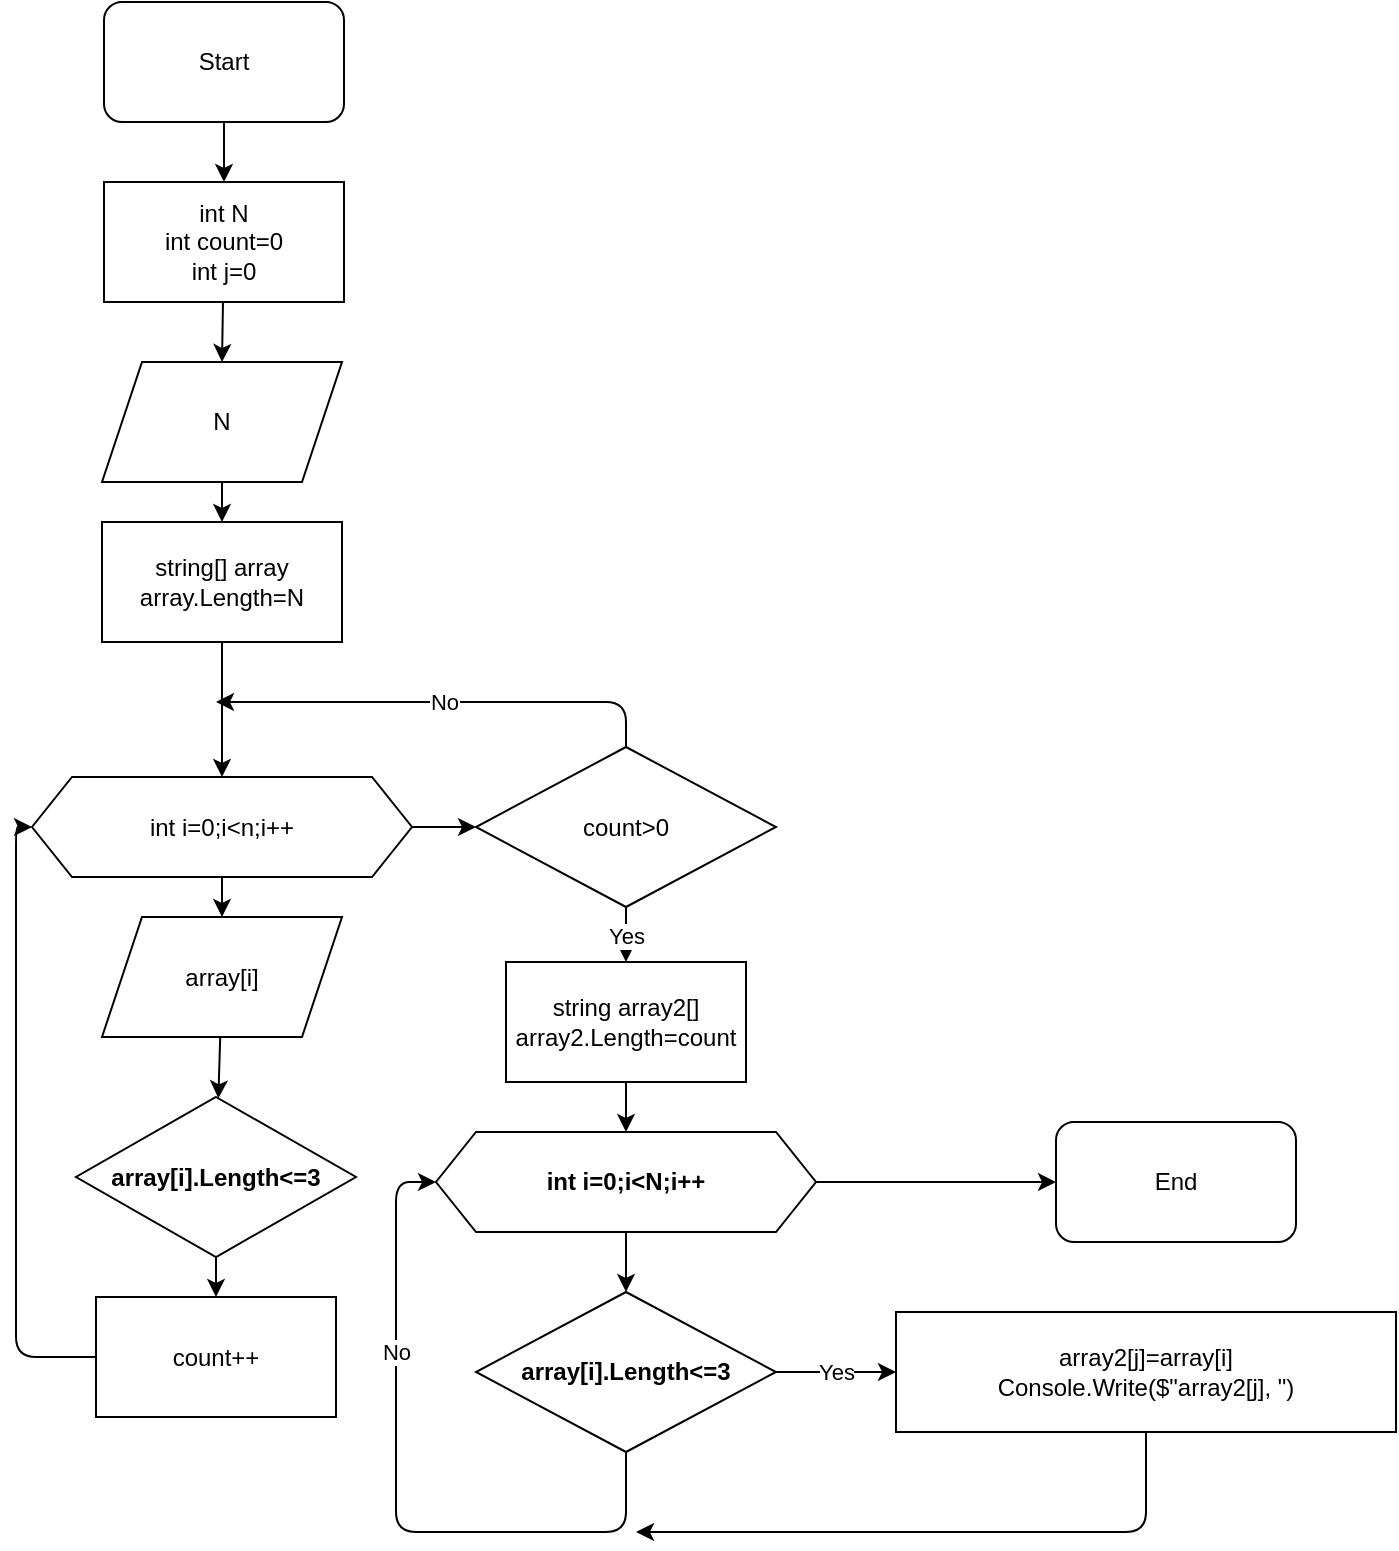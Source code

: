 <mxfile>
    <diagram id="Oowfmn904zcUlgEmbjFO" name="Page-1">
        <mxGraphModel dx="1044" dy="520" grid="1" gridSize="10" guides="1" tooltips="1" connect="1" arrows="1" fold="1" page="1" pageScale="1" pageWidth="827" pageHeight="1169" math="0" shadow="0">
            <root>
                <mxCell id="0"/>
                <mxCell id="1" parent="0"/>
                <mxCell id="47" style="edgeStyle=none;html=1;entryX=0.5;entryY=0;entryDx=0;entryDy=0;" edge="1" parent="1" source="3" target="46">
                    <mxGeometry relative="1" as="geometry"/>
                </mxCell>
                <mxCell id="3" value="Start" style="rounded=1;whiteSpace=wrap;html=1;" vertex="1" parent="1">
                    <mxGeometry x="104" y="40" width="120" height="60" as="geometry"/>
                </mxCell>
                <mxCell id="12" style="edgeStyle=none;html=1;" edge="1" parent="1" source="4" target="8">
                    <mxGeometry relative="1" as="geometry"/>
                </mxCell>
                <mxCell id="4" value="N" style="shape=parallelogram;perimeter=parallelogramPerimeter;whiteSpace=wrap;html=1;fixedSize=1;" vertex="1" parent="1">
                    <mxGeometry x="103" y="220" width="120" height="60" as="geometry"/>
                </mxCell>
                <mxCell id="9" style="edgeStyle=none;html=1;" edge="1" parent="1" source="5" target="7">
                    <mxGeometry relative="1" as="geometry"/>
                </mxCell>
                <mxCell id="15" style="edgeStyle=none;html=1;entryX=0;entryY=0.5;entryDx=0;entryDy=0;" edge="1" parent="1" source="5" target="41">
                    <mxGeometry relative="1" as="geometry">
                        <mxPoint x="290" y="452.5" as="targetPoint"/>
                    </mxGeometry>
                </mxCell>
                <mxCell id="5" value="int i=0;i&amp;lt;n;i++" style="shape=hexagon;perimeter=hexagonPerimeter2;whiteSpace=wrap;html=1;fixedSize=1;" vertex="1" parent="1">
                    <mxGeometry x="68" y="427.5" width="190" height="50" as="geometry"/>
                </mxCell>
                <mxCell id="50" style="edgeStyle=none;html=1;" edge="1" parent="1" source="7" target="49">
                    <mxGeometry relative="1" as="geometry"/>
                </mxCell>
                <mxCell id="7" value="array[i]" style="shape=parallelogram;perimeter=parallelogramPerimeter;whiteSpace=wrap;html=1;fixedSize=1;" vertex="1" parent="1">
                    <mxGeometry x="103" y="497.5" width="120" height="60" as="geometry"/>
                </mxCell>
                <mxCell id="13" style="edgeStyle=none;html=1;entryX=0.5;entryY=0;entryDx=0;entryDy=0;" edge="1" parent="1" source="8" target="5">
                    <mxGeometry relative="1" as="geometry"/>
                </mxCell>
                <mxCell id="8" value="string[] array&lt;br&gt;array.Length=N" style="rounded=0;whiteSpace=wrap;html=1;" vertex="1" parent="1">
                    <mxGeometry x="103" y="300" width="120" height="60" as="geometry"/>
                </mxCell>
                <mxCell id="52" style="edgeStyle=none;html=1;entryX=0;entryY=0.5;entryDx=0;entryDy=0;exitX=0;exitY=0.5;exitDx=0;exitDy=0;" edge="1" parent="1" source="20" target="5">
                    <mxGeometry relative="1" as="geometry">
                        <Array as="points">
                            <mxPoint x="60" y="717.5"/>
                            <mxPoint x="60" y="452.5"/>
                        </Array>
                    </mxGeometry>
                </mxCell>
                <mxCell id="20" value="count++" style="rounded=0;whiteSpace=wrap;html=1;" vertex="1" parent="1">
                    <mxGeometry x="100" y="687.5" width="120" height="60" as="geometry"/>
                </mxCell>
                <mxCell id="29" style="edgeStyle=none;html=1;" edge="1" parent="1" source="24" target="27">
                    <mxGeometry relative="1" as="geometry"/>
                </mxCell>
                <mxCell id="24" value="string array2[]&lt;br&gt;array2.Length=count" style="rounded=0;whiteSpace=wrap;html=1;" vertex="1" parent="1">
                    <mxGeometry x="305" y="520" width="120" height="60" as="geometry"/>
                </mxCell>
                <mxCell id="26" style="edgeStyle=none;html=1;fontStyle=1" edge="1" parent="1" source="27" target="28">
                    <mxGeometry relative="1" as="geometry"/>
                </mxCell>
                <mxCell id="57" style="edgeStyle=none;html=1;entryX=0;entryY=0.5;entryDx=0;entryDy=0;" edge="1" parent="1" source="27" target="39">
                    <mxGeometry relative="1" as="geometry">
                        <mxPoint x="560" y="630" as="targetPoint"/>
                    </mxGeometry>
                </mxCell>
                <mxCell id="27" value="int i=0;i&amp;lt;N;i++" style="shape=hexagon;perimeter=hexagonPerimeter2;whiteSpace=wrap;html=1;fixedSize=1;fontStyle=1" vertex="1" parent="1">
                    <mxGeometry x="270" y="605" width="190" height="50" as="geometry"/>
                </mxCell>
                <mxCell id="30" value="No" style="edgeStyle=none;html=1;entryX=0;entryY=0.5;entryDx=0;entryDy=0;exitX=0.5;exitY=1;exitDx=0;exitDy=0;" edge="1" parent="1" source="28" target="27">
                    <mxGeometry x="0.4" relative="1" as="geometry">
                        <Array as="points">
                            <mxPoint x="365" y="805"/>
                            <mxPoint x="250" y="805"/>
                            <mxPoint x="250" y="630"/>
                        </Array>
                        <mxPoint as="offset"/>
                    </mxGeometry>
                </mxCell>
                <mxCell id="33" value="Yes" style="edgeStyle=none;html=1;entryX=0;entryY=0.5;entryDx=0;entryDy=0;" edge="1" parent="1" source="28" target="32">
                    <mxGeometry relative="1" as="geometry"/>
                </mxCell>
                <mxCell id="28" value="array[i].Length&amp;lt;=3" style="rhombus;whiteSpace=wrap;html=1;fontStyle=1" vertex="1" parent="1">
                    <mxGeometry x="290" y="685" width="150" height="80" as="geometry"/>
                </mxCell>
                <mxCell id="34" style="edgeStyle=none;html=1;exitX=0.5;exitY=1;exitDx=0;exitDy=0;" edge="1" parent="1" source="32">
                    <mxGeometry relative="1" as="geometry">
                        <mxPoint x="370" y="805.0" as="targetPoint"/>
                        <Array as="points">
                            <mxPoint x="625" y="805"/>
                        </Array>
                    </mxGeometry>
                </mxCell>
                <mxCell id="32" value="array2[j]=array[i]&lt;br&gt;Console.Write($&quot;array2[j], &quot;)" style="rounded=0;whiteSpace=wrap;html=1;" vertex="1" parent="1">
                    <mxGeometry x="500" y="695" width="250" height="60" as="geometry"/>
                </mxCell>
                <mxCell id="43" value="Yes" style="edgeStyle=none;html=1;entryX=0.5;entryY=0;entryDx=0;entryDy=0;" edge="1" parent="1" source="41" target="24">
                    <mxGeometry relative="1" as="geometry"/>
                </mxCell>
                <mxCell id="54" value="No" style="edgeStyle=none;html=1;exitX=0.5;exitY=0;exitDx=0;exitDy=0;" edge="1" parent="1" source="41">
                    <mxGeometry relative="1" as="geometry">
                        <mxPoint x="160" y="390" as="targetPoint"/>
                        <Array as="points">
                            <mxPoint x="365" y="390"/>
                        </Array>
                    </mxGeometry>
                </mxCell>
                <mxCell id="41" value="count&amp;gt;0" style="rhombus;whiteSpace=wrap;html=1;" vertex="1" parent="1">
                    <mxGeometry x="290" y="412.5" width="150" height="80" as="geometry"/>
                </mxCell>
                <mxCell id="48" style="edgeStyle=none;html=1;entryX=0.5;entryY=0;entryDx=0;entryDy=0;" edge="1" parent="1" source="46" target="4">
                    <mxGeometry relative="1" as="geometry">
                        <mxPoint x="170" y="220" as="targetPoint"/>
                    </mxGeometry>
                </mxCell>
                <mxCell id="46" value="int N&lt;br&gt;int count=0&lt;br&gt;int j=0" style="rounded=0;whiteSpace=wrap;html=1;" vertex="1" parent="1">
                    <mxGeometry x="104" y="130" width="120" height="60" as="geometry"/>
                </mxCell>
                <mxCell id="53" style="edgeStyle=none;html=1;entryX=0.5;entryY=0;entryDx=0;entryDy=0;" edge="1" parent="1" source="49" target="20">
                    <mxGeometry relative="1" as="geometry"/>
                </mxCell>
                <mxCell id="49" value="&lt;span style=&quot;font-weight: 700&quot;&gt;array[i].Length&amp;lt;=3&lt;/span&gt;" style="rhombus;whiteSpace=wrap;html=1;" vertex="1" parent="1">
                    <mxGeometry x="90" y="587.5" width="140" height="80" as="geometry"/>
                </mxCell>
                <mxCell id="39" value="End" style="rounded=1;whiteSpace=wrap;html=1;" vertex="1" parent="1">
                    <mxGeometry x="580" y="600" width="120" height="60" as="geometry"/>
                </mxCell>
            </root>
        </mxGraphModel>
    </diagram>
</mxfile>